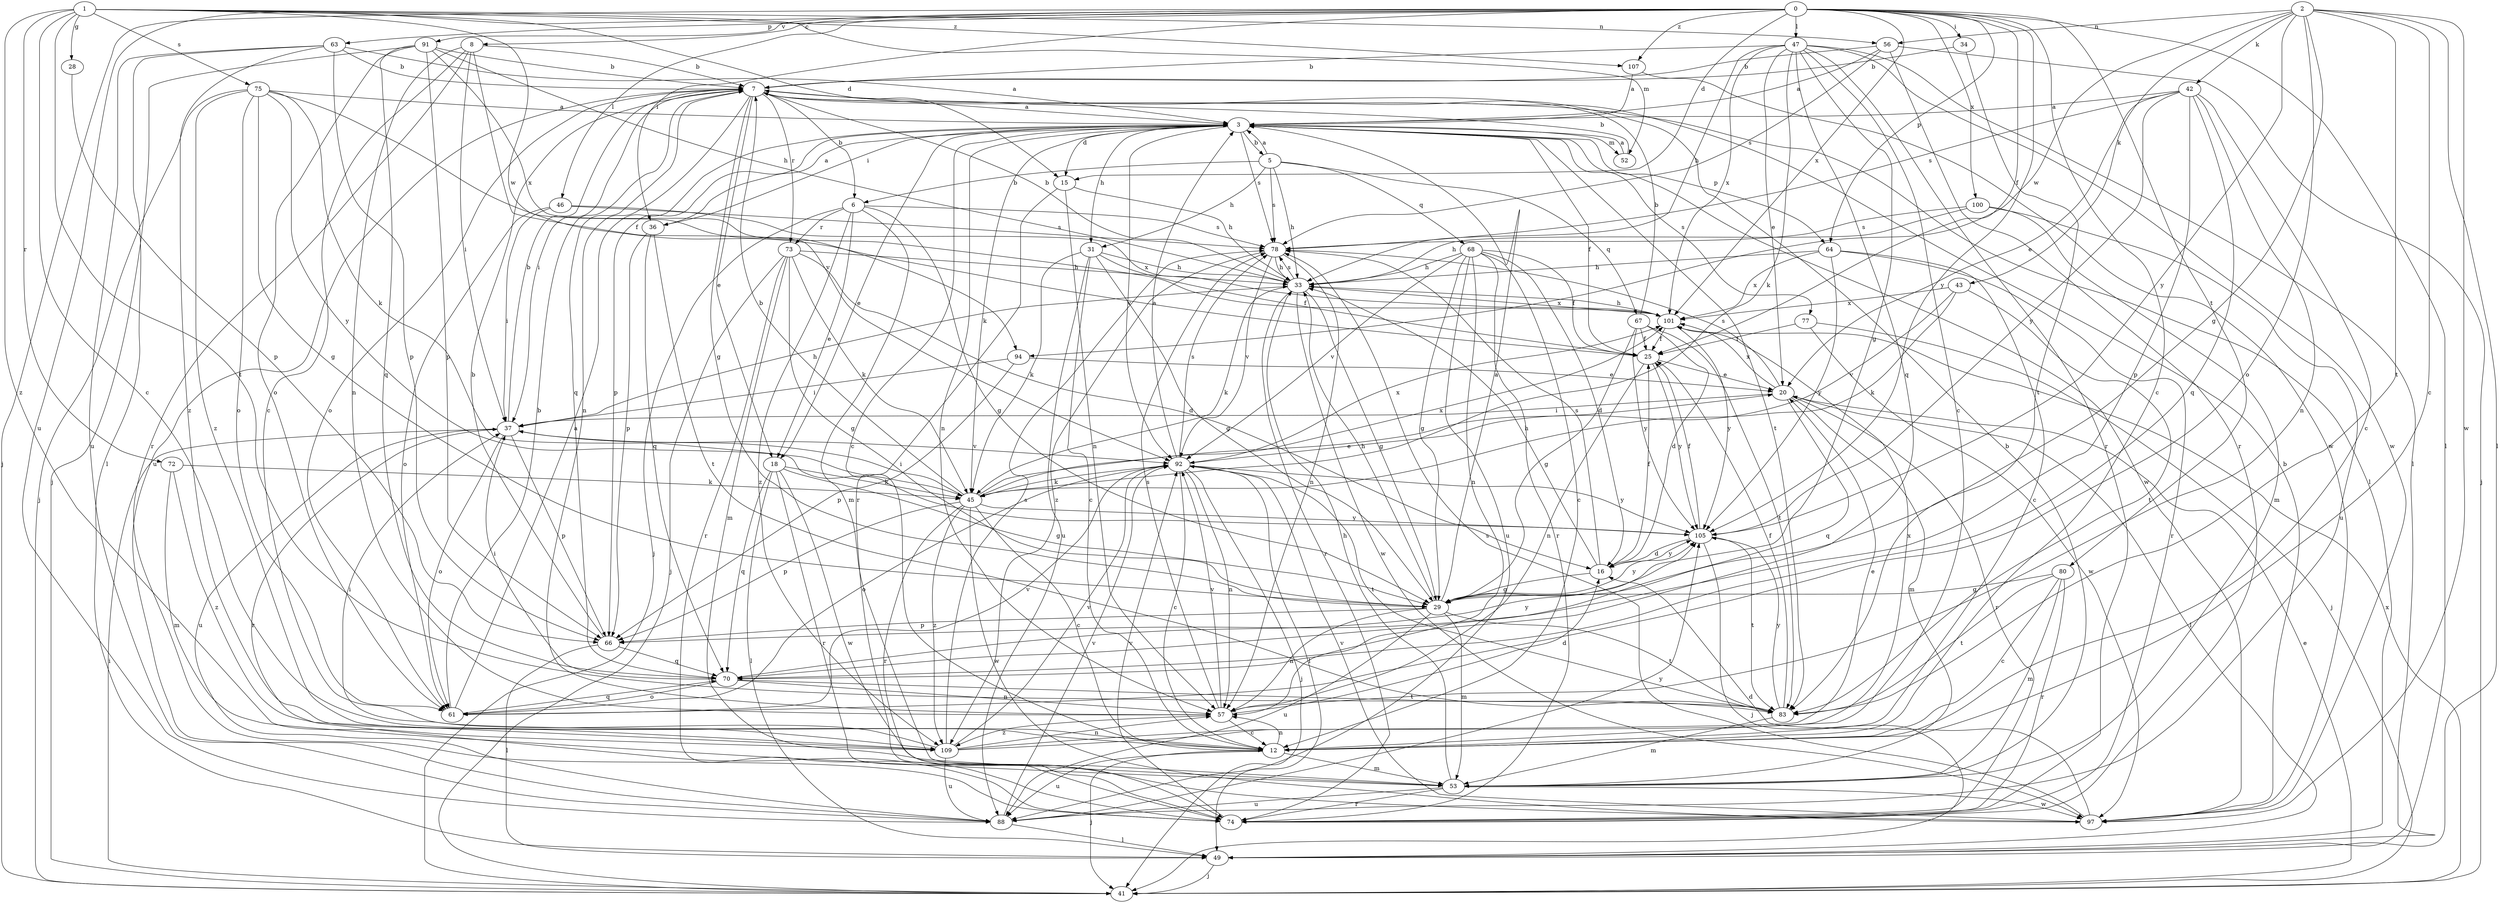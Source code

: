 strict digraph  {
0;
1;
2;
3;
5;
6;
7;
8;
12;
15;
16;
18;
20;
25;
28;
29;
31;
33;
34;
36;
37;
41;
42;
43;
45;
46;
47;
49;
52;
53;
56;
57;
61;
63;
64;
66;
67;
68;
70;
72;
73;
74;
75;
77;
78;
80;
83;
88;
91;
92;
94;
97;
100;
101;
105;
107;
109;
0 -> 8  [label=c];
0 -> 12  [label=c];
0 -> 15  [label=d];
0 -> 25  [label=f];
0 -> 34  [label=i];
0 -> 36  [label=i];
0 -> 41  [label=j];
0 -> 46  [label=l];
0 -> 47  [label=l];
0 -> 49  [label=l];
0 -> 63  [label=p];
0 -> 64  [label=p];
0 -> 80  [label=t];
0 -> 88  [label=u];
0 -> 91  [label=v];
0 -> 100  [label=x];
0 -> 101  [label=x];
0 -> 105  [label=y];
0 -> 107  [label=z];
1 -> 12  [label=c];
1 -> 15  [label=d];
1 -> 28  [label=g];
1 -> 52  [label=m];
1 -> 56  [label=n];
1 -> 72  [label=r];
1 -> 75  [label=s];
1 -> 83  [label=t];
1 -> 94  [label=w];
1 -> 107  [label=z];
1 -> 109  [label=z];
2 -> 12  [label=c];
2 -> 29  [label=g];
2 -> 42  [label=k];
2 -> 43  [label=k];
2 -> 49  [label=l];
2 -> 56  [label=n];
2 -> 61  [label=o];
2 -> 83  [label=t];
2 -> 94  [label=w];
2 -> 97  [label=w];
2 -> 105  [label=y];
3 -> 5  [label=b];
3 -> 12  [label=c];
3 -> 15  [label=d];
3 -> 18  [label=e];
3 -> 25  [label=f];
3 -> 31  [label=h];
3 -> 36  [label=i];
3 -> 45  [label=k];
3 -> 52  [label=m];
3 -> 57  [label=n];
3 -> 64  [label=p];
3 -> 66  [label=p];
3 -> 77  [label=s];
3 -> 78  [label=s];
3 -> 83  [label=t];
3 -> 92  [label=v];
3 -> 97  [label=w];
5 -> 3  [label=a];
5 -> 6  [label=b];
5 -> 31  [label=h];
5 -> 33  [label=h];
5 -> 67  [label=q];
5 -> 68  [label=q];
5 -> 78  [label=s];
6 -> 18  [label=e];
6 -> 29  [label=g];
6 -> 41  [label=j];
6 -> 53  [label=m];
6 -> 73  [label=r];
6 -> 78  [label=s];
6 -> 109  [label=z];
7 -> 3  [label=a];
7 -> 6  [label=b];
7 -> 18  [label=e];
7 -> 29  [label=g];
7 -> 37  [label=i];
7 -> 49  [label=l];
7 -> 57  [label=n];
7 -> 61  [label=o];
7 -> 70  [label=q];
7 -> 73  [label=r];
7 -> 88  [label=u];
8 -> 7  [label=b];
8 -> 12  [label=c];
8 -> 37  [label=i];
8 -> 57  [label=n];
8 -> 74  [label=r];
8 -> 92  [label=v];
12 -> 41  [label=j];
12 -> 53  [label=m];
12 -> 57  [label=n];
12 -> 88  [label=u];
15 -> 33  [label=h];
15 -> 57  [label=n];
15 -> 74  [label=r];
16 -> 25  [label=f];
16 -> 29  [label=g];
16 -> 33  [label=h];
16 -> 78  [label=s];
16 -> 105  [label=y];
18 -> 29  [label=g];
18 -> 45  [label=k];
18 -> 49  [label=l];
18 -> 70  [label=q];
18 -> 74  [label=r];
18 -> 97  [label=w];
20 -> 37  [label=i];
20 -> 49  [label=l];
20 -> 53  [label=m];
20 -> 70  [label=q];
20 -> 74  [label=r];
20 -> 78  [label=s];
20 -> 101  [label=x];
25 -> 20  [label=e];
25 -> 57  [label=n];
25 -> 105  [label=y];
28 -> 66  [label=p];
29 -> 3  [label=a];
29 -> 33  [label=h];
29 -> 53  [label=m];
29 -> 57  [label=n];
29 -> 66  [label=p];
29 -> 83  [label=t];
29 -> 88  [label=u];
29 -> 105  [label=y];
31 -> 12  [label=c];
31 -> 25  [label=f];
31 -> 29  [label=g];
31 -> 33  [label=h];
31 -> 45  [label=k];
31 -> 88  [label=u];
33 -> 7  [label=b];
33 -> 29  [label=g];
33 -> 45  [label=k];
33 -> 74  [label=r];
33 -> 78  [label=s];
33 -> 97  [label=w];
33 -> 101  [label=x];
34 -> 7  [label=b];
34 -> 83  [label=t];
36 -> 3  [label=a];
36 -> 66  [label=p];
36 -> 70  [label=q];
36 -> 83  [label=t];
37 -> 7  [label=b];
37 -> 33  [label=h];
37 -> 61  [label=o];
37 -> 66  [label=p];
37 -> 74  [label=r];
37 -> 88  [label=u];
37 -> 92  [label=v];
41 -> 20  [label=e];
41 -> 37  [label=i];
41 -> 101  [label=x];
42 -> 3  [label=a];
42 -> 12  [label=c];
42 -> 20  [label=e];
42 -> 57  [label=n];
42 -> 66  [label=p];
42 -> 70  [label=q];
42 -> 78  [label=s];
42 -> 105  [label=y];
43 -> 45  [label=k];
43 -> 83  [label=t];
43 -> 92  [label=v];
43 -> 101  [label=x];
45 -> 7  [label=b];
45 -> 12  [label=c];
45 -> 20  [label=e];
45 -> 37  [label=i];
45 -> 66  [label=p];
45 -> 74  [label=r];
45 -> 97  [label=w];
45 -> 101  [label=x];
45 -> 105  [label=y];
45 -> 109  [label=z];
46 -> 37  [label=i];
46 -> 61  [label=o];
46 -> 78  [label=s];
46 -> 101  [label=x];
47 -> 7  [label=b];
47 -> 12  [label=c];
47 -> 20  [label=e];
47 -> 29  [label=g];
47 -> 33  [label=h];
47 -> 45  [label=k];
47 -> 49  [label=l];
47 -> 70  [label=q];
47 -> 74  [label=r];
47 -> 97  [label=w];
47 -> 101  [label=x];
49 -> 41  [label=j];
52 -> 3  [label=a];
52 -> 7  [label=b];
53 -> 7  [label=b];
53 -> 33  [label=h];
53 -> 74  [label=r];
53 -> 88  [label=u];
53 -> 97  [label=w];
56 -> 3  [label=a];
56 -> 7  [label=b];
56 -> 41  [label=j];
56 -> 74  [label=r];
56 -> 78  [label=s];
57 -> 12  [label=c];
57 -> 16  [label=d];
57 -> 78  [label=s];
57 -> 92  [label=v];
57 -> 109  [label=z];
61 -> 3  [label=a];
61 -> 7  [label=b];
61 -> 70  [label=q];
61 -> 92  [label=v];
63 -> 3  [label=a];
63 -> 7  [label=b];
63 -> 49  [label=l];
63 -> 66  [label=p];
63 -> 88  [label=u];
63 -> 109  [label=z];
64 -> 12  [label=c];
64 -> 33  [label=h];
64 -> 74  [label=r];
64 -> 101  [label=x];
64 -> 105  [label=y];
66 -> 7  [label=b];
66 -> 49  [label=l];
66 -> 70  [label=q];
67 -> 7  [label=b];
67 -> 16  [label=d];
67 -> 25  [label=f];
67 -> 29  [label=g];
67 -> 83  [label=t];
67 -> 105  [label=y];
68 -> 12  [label=c];
68 -> 16  [label=d];
68 -> 25  [label=f];
68 -> 29  [label=g];
68 -> 33  [label=h];
68 -> 57  [label=n];
68 -> 74  [label=r];
68 -> 88  [label=u];
68 -> 92  [label=v];
70 -> 37  [label=i];
70 -> 57  [label=n];
70 -> 61  [label=o];
70 -> 83  [label=t];
70 -> 105  [label=y];
72 -> 45  [label=k];
72 -> 53  [label=m];
72 -> 109  [label=z];
73 -> 16  [label=d];
73 -> 29  [label=g];
73 -> 33  [label=h];
73 -> 41  [label=j];
73 -> 45  [label=k];
73 -> 53  [label=m];
73 -> 74  [label=r];
74 -> 92  [label=v];
75 -> 3  [label=a];
75 -> 25  [label=f];
75 -> 29  [label=g];
75 -> 41  [label=j];
75 -> 45  [label=k];
75 -> 61  [label=o];
75 -> 105  [label=y];
75 -> 109  [label=z];
77 -> 25  [label=f];
77 -> 41  [label=j];
77 -> 97  [label=w];
78 -> 33  [label=h];
78 -> 57  [label=n];
78 -> 92  [label=v];
78 -> 109  [label=z];
80 -> 12  [label=c];
80 -> 29  [label=g];
80 -> 53  [label=m];
80 -> 74  [label=r];
80 -> 83  [label=t];
83 -> 25  [label=f];
83 -> 53  [label=m];
83 -> 105  [label=y];
88 -> 49  [label=l];
88 -> 92  [label=v];
88 -> 105  [label=y];
91 -> 7  [label=b];
91 -> 33  [label=h];
91 -> 41  [label=j];
91 -> 61  [label=o];
91 -> 66  [label=p];
91 -> 70  [label=q];
91 -> 101  [label=x];
92 -> 3  [label=a];
92 -> 12  [label=c];
92 -> 41  [label=j];
92 -> 45  [label=k];
92 -> 49  [label=l];
92 -> 57  [label=n];
92 -> 61  [label=o];
92 -> 78  [label=s];
92 -> 83  [label=t];
92 -> 101  [label=x];
92 -> 105  [label=y];
94 -> 20  [label=e];
94 -> 37  [label=i];
94 -> 66  [label=p];
97 -> 7  [label=b];
97 -> 16  [label=d];
97 -> 78  [label=s];
97 -> 92  [label=v];
100 -> 33  [label=h];
100 -> 53  [label=m];
100 -> 78  [label=s];
100 -> 88  [label=u];
101 -> 25  [label=f];
101 -> 33  [label=h];
101 -> 105  [label=y];
105 -> 16  [label=d];
105 -> 25  [label=f];
105 -> 41  [label=j];
105 -> 83  [label=t];
107 -> 3  [label=a];
107 -> 97  [label=w];
109 -> 20  [label=e];
109 -> 37  [label=i];
109 -> 57  [label=n];
109 -> 78  [label=s];
109 -> 88  [label=u];
109 -> 92  [label=v];
109 -> 101  [label=x];
}
